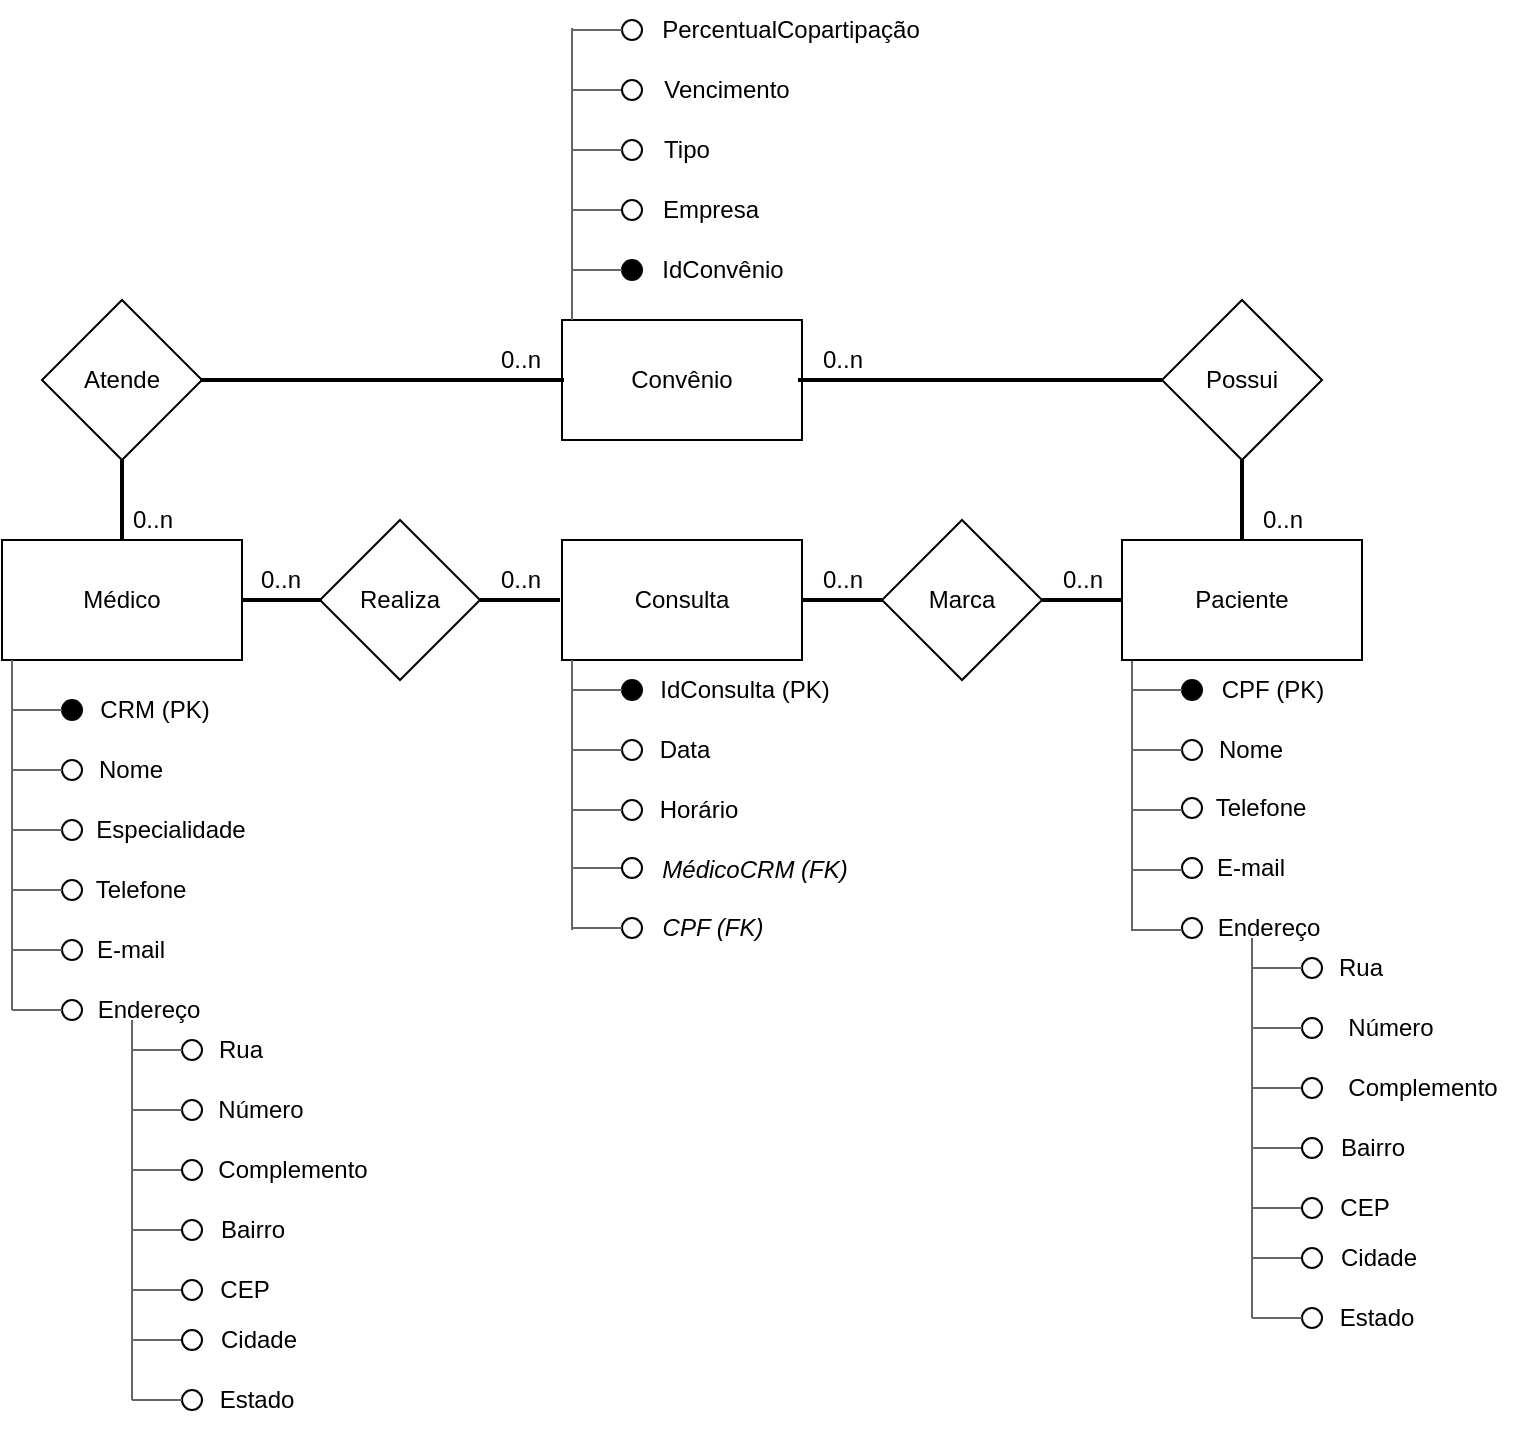<mxfile version="24.0.8" type="github">
  <diagram id="C5RBs43oDa-KdzZeNtuy" name="Page-1">
    <mxGraphModel dx="1062" dy="572" grid="1" gridSize="10" guides="1" tooltips="1" connect="1" arrows="1" fold="1" page="1" pageScale="1" pageWidth="827" pageHeight="1169" math="0" shadow="0">
      <root>
        <mxCell id="WIyWlLk6GJQsqaUBKTNV-0" />
        <mxCell id="WIyWlLk6GJQsqaUBKTNV-1" parent="WIyWlLk6GJQsqaUBKTNV-0" />
        <mxCell id="0MhqvEAekK9UAT_BCDDx-0" value="Médico" style="rounded=0;whiteSpace=wrap;html=1;" vertex="1" parent="WIyWlLk6GJQsqaUBKTNV-1">
          <mxGeometry x="34" y="710" width="120" height="60" as="geometry" />
        </mxCell>
        <mxCell id="0MhqvEAekK9UAT_BCDDx-2" value="Consulta" style="rounded=0;whiteSpace=wrap;html=1;" vertex="1" parent="WIyWlLk6GJQsqaUBKTNV-1">
          <mxGeometry x="314" y="710" width="120" height="60" as="geometry" />
        </mxCell>
        <mxCell id="0MhqvEAekK9UAT_BCDDx-4" value="" style="ellipse;whiteSpace=wrap;html=1;fillStyle=solid;fillColor=#000000;" vertex="1" parent="WIyWlLk6GJQsqaUBKTNV-1">
          <mxGeometry x="64" y="790" width="10" height="10" as="geometry" />
        </mxCell>
        <mxCell id="0MhqvEAekK9UAT_BCDDx-5" value="CRM (PK)" style="text;html=1;align=center;verticalAlign=middle;resizable=0;points=[];autosize=1;strokeColor=none;fillColor=none;" vertex="1" parent="WIyWlLk6GJQsqaUBKTNV-1">
          <mxGeometry x="69.5" y="780" width="80" height="30" as="geometry" />
        </mxCell>
        <mxCell id="0MhqvEAekK9UAT_BCDDx-6" value="Especialidade" style="text;html=1;align=center;verticalAlign=middle;resizable=0;points=[];autosize=1;strokeColor=none;fillColor=none;" vertex="1" parent="WIyWlLk6GJQsqaUBKTNV-1">
          <mxGeometry x="68" y="840" width="100" height="30" as="geometry" />
        </mxCell>
        <mxCell id="0MhqvEAekK9UAT_BCDDx-7" value="" style="ellipse;whiteSpace=wrap;html=1;fillStyle=solid;fillColor=#FFFFFF;gradientColor=none;" vertex="1" parent="WIyWlLk6GJQsqaUBKTNV-1">
          <mxGeometry x="64" y="820" width="10" height="10" as="geometry" />
        </mxCell>
        <mxCell id="0MhqvEAekK9UAT_BCDDx-8" value="Nome" style="text;html=1;align=center;verticalAlign=middle;resizable=0;points=[];autosize=1;strokeColor=none;fillColor=none;" vertex="1" parent="WIyWlLk6GJQsqaUBKTNV-1">
          <mxGeometry x="68" y="810" width="60" height="30" as="geometry" />
        </mxCell>
        <mxCell id="0MhqvEAekK9UAT_BCDDx-9" value="" style="ellipse;whiteSpace=wrap;html=1;fillStyle=solid;" vertex="1" parent="WIyWlLk6GJQsqaUBKTNV-1">
          <mxGeometry x="64" y="850" width="10" height="10" as="geometry" />
        </mxCell>
        <mxCell id="0MhqvEAekK9UAT_BCDDx-10" value="Telefone" style="text;html=1;align=center;verticalAlign=middle;resizable=0;points=[];autosize=1;strokeColor=none;fillColor=none;" vertex="1" parent="WIyWlLk6GJQsqaUBKTNV-1">
          <mxGeometry x="68" y="870" width="70" height="30" as="geometry" />
        </mxCell>
        <mxCell id="0MhqvEAekK9UAT_BCDDx-11" value="" style="ellipse;whiteSpace=wrap;html=1;fillStyle=solid;" vertex="1" parent="WIyWlLk6GJQsqaUBKTNV-1">
          <mxGeometry x="64" y="880" width="10" height="10" as="geometry" />
        </mxCell>
        <mxCell id="0MhqvEAekK9UAT_BCDDx-12" value="E-mail" style="text;html=1;align=center;verticalAlign=middle;resizable=0;points=[];autosize=1;strokeColor=none;fillColor=none;" vertex="1" parent="WIyWlLk6GJQsqaUBKTNV-1">
          <mxGeometry x="68" y="900" width="60" height="30" as="geometry" />
        </mxCell>
        <mxCell id="0MhqvEAekK9UAT_BCDDx-13" value="" style="ellipse;whiteSpace=wrap;html=1;fillStyle=solid;" vertex="1" parent="WIyWlLk6GJQsqaUBKTNV-1">
          <mxGeometry x="64" y="910" width="10" height="10" as="geometry" />
        </mxCell>
        <mxCell id="0MhqvEAekK9UAT_BCDDx-14" value="Endereço" style="text;html=1;align=center;verticalAlign=middle;resizable=0;points=[];autosize=1;strokeColor=none;fillColor=none;fontStyle=0" vertex="1" parent="WIyWlLk6GJQsqaUBKTNV-1">
          <mxGeometry x="72" y="930" width="70" height="30" as="geometry" />
        </mxCell>
        <mxCell id="0MhqvEAekK9UAT_BCDDx-15" value="" style="ellipse;whiteSpace=wrap;html=1;fillStyle=solid;fillColor=#FFFFFF;" vertex="1" parent="WIyWlLk6GJQsqaUBKTNV-1">
          <mxGeometry x="64" y="940" width="10" height="10" as="geometry" />
        </mxCell>
        <mxCell id="0MhqvEAekK9UAT_BCDDx-19" value="" style="line;strokeWidth=1;direction=south;html=1;fillColor=#f5f5f5;fontColor=#333333;strokeColor=#666666;" vertex="1" parent="WIyWlLk6GJQsqaUBKTNV-1">
          <mxGeometry x="594" y="770" width="10" height="135.5" as="geometry" />
        </mxCell>
        <mxCell id="0MhqvEAekK9UAT_BCDDx-20" value="" style="line;strokeWidth=1;html=1;fillColor=#f5f5f5;fontColor=#333333;strokeColor=#666666;" vertex="1" parent="WIyWlLk6GJQsqaUBKTNV-1">
          <mxGeometry x="39" y="790" width="25" height="10" as="geometry" />
        </mxCell>
        <mxCell id="0MhqvEAekK9UAT_BCDDx-21" value="" style="line;strokeWidth=1;html=1;fillColor=#f5f5f5;fontColor=#333333;strokeColor=#666666;" vertex="1" parent="WIyWlLk6GJQsqaUBKTNV-1">
          <mxGeometry x="39" y="820" width="25" height="10" as="geometry" />
        </mxCell>
        <mxCell id="0MhqvEAekK9UAT_BCDDx-22" value="" style="line;strokeWidth=1;html=1;fillColor=#f5f5f5;fontColor=#333333;strokeColor=#666666;" vertex="1" parent="WIyWlLk6GJQsqaUBKTNV-1">
          <mxGeometry x="39" y="850" width="25" height="10" as="geometry" />
        </mxCell>
        <mxCell id="0MhqvEAekK9UAT_BCDDx-23" value="" style="line;strokeWidth=1;html=1;fillColor=#f5f5f5;fontColor=#333333;strokeColor=#666666;" vertex="1" parent="WIyWlLk6GJQsqaUBKTNV-1">
          <mxGeometry x="39" y="880" width="25" height="10" as="geometry" />
        </mxCell>
        <mxCell id="0MhqvEAekK9UAT_BCDDx-24" value="" style="line;strokeWidth=1;html=1;fillColor=#f5f5f5;fontColor=#333333;strokeColor=#666666;" vertex="1" parent="WIyWlLk6GJQsqaUBKTNV-1">
          <mxGeometry x="39" y="910" width="25" height="10" as="geometry" />
        </mxCell>
        <mxCell id="0MhqvEAekK9UAT_BCDDx-25" value="" style="line;strokeWidth=1;html=1;fillColor=#f5f5f5;fontColor=#333333;strokeColor=#666666;" vertex="1" parent="WIyWlLk6GJQsqaUBKTNV-1">
          <mxGeometry x="39" y="940" width="25" height="10" as="geometry" />
        </mxCell>
        <mxCell id="0MhqvEAekK9UAT_BCDDx-26" value="" style="line;strokeWidth=1;direction=south;html=1;fillColor=#f5f5f5;fontColor=#333333;strokeColor=#666666;" vertex="1" parent="WIyWlLk6GJQsqaUBKTNV-1">
          <mxGeometry x="94" y="950" width="10" height="190" as="geometry" />
        </mxCell>
        <mxCell id="0MhqvEAekK9UAT_BCDDx-30" value="Rua" style="text;html=1;align=center;verticalAlign=middle;resizable=0;points=[];autosize=1;strokeColor=none;fillColor=none;" vertex="1" parent="WIyWlLk6GJQsqaUBKTNV-1">
          <mxGeometry x="128" y="950" width="50" height="30" as="geometry" />
        </mxCell>
        <mxCell id="0MhqvEAekK9UAT_BCDDx-31" value="" style="ellipse;whiteSpace=wrap;html=1;fillStyle=solid;fillColor=#FFFFFF;gradientColor=none;" vertex="1" parent="WIyWlLk6GJQsqaUBKTNV-1">
          <mxGeometry x="124" y="960" width="10" height="10" as="geometry" />
        </mxCell>
        <mxCell id="0MhqvEAekK9UAT_BCDDx-32" value="" style="line;strokeWidth=1;html=1;fillColor=#f5f5f5;fontColor=#333333;strokeColor=#666666;" vertex="1" parent="WIyWlLk6GJQsqaUBKTNV-1">
          <mxGeometry x="99" y="960" width="25" height="10" as="geometry" />
        </mxCell>
        <mxCell id="0MhqvEAekK9UAT_BCDDx-33" value="Número" style="text;html=1;align=center;verticalAlign=middle;resizable=0;points=[];autosize=1;strokeColor=none;fillColor=none;" vertex="1" parent="WIyWlLk6GJQsqaUBKTNV-1">
          <mxGeometry x="128" y="980" width="70" height="30" as="geometry" />
        </mxCell>
        <mxCell id="0MhqvEAekK9UAT_BCDDx-34" value="" style="ellipse;whiteSpace=wrap;html=1;fillStyle=solid;fillColor=#FFFFFF;gradientColor=none;" vertex="1" parent="WIyWlLk6GJQsqaUBKTNV-1">
          <mxGeometry x="124" y="990" width="10" height="10" as="geometry" />
        </mxCell>
        <mxCell id="0MhqvEAekK9UAT_BCDDx-35" value="" style="line;strokeWidth=1;html=1;fillColor=#f5f5f5;fontColor=#333333;strokeColor=#666666;" vertex="1" parent="WIyWlLk6GJQsqaUBKTNV-1">
          <mxGeometry x="99" y="990" width="25" height="10" as="geometry" />
        </mxCell>
        <mxCell id="0MhqvEAekK9UAT_BCDDx-36" value="" style="line;strokeWidth=1;html=1;fillColor=#f5f5f5;fontColor=#333333;strokeColor=#666666;" vertex="1" parent="WIyWlLk6GJQsqaUBKTNV-1">
          <mxGeometry x="99" y="1020" width="25" height="10" as="geometry" />
        </mxCell>
        <mxCell id="0MhqvEAekK9UAT_BCDDx-37" value="" style="ellipse;whiteSpace=wrap;html=1;fillStyle=solid;fillColor=#FFFFFF;gradientColor=none;" vertex="1" parent="WIyWlLk6GJQsqaUBKTNV-1">
          <mxGeometry x="124" y="1020" width="10" height="10" as="geometry" />
        </mxCell>
        <mxCell id="0MhqvEAekK9UAT_BCDDx-38" value="Complemento" style="text;html=1;align=center;verticalAlign=middle;resizable=0;points=[];autosize=1;strokeColor=none;fillColor=none;" vertex="1" parent="WIyWlLk6GJQsqaUBKTNV-1">
          <mxGeometry x="129" y="1010" width="100" height="30" as="geometry" />
        </mxCell>
        <mxCell id="0MhqvEAekK9UAT_BCDDx-39" value="" style="line;strokeWidth=1;html=1;fillColor=#f5f5f5;fontColor=#333333;strokeColor=#666666;" vertex="1" parent="WIyWlLk6GJQsqaUBKTNV-1">
          <mxGeometry x="99" y="1050" width="25" height="10" as="geometry" />
        </mxCell>
        <mxCell id="0MhqvEAekK9UAT_BCDDx-40" value="Bairro" style="text;html=1;align=center;verticalAlign=middle;resizable=0;points=[];autosize=1;strokeColor=none;fillColor=none;" vertex="1" parent="WIyWlLk6GJQsqaUBKTNV-1">
          <mxGeometry x="129" y="1040" width="60" height="30" as="geometry" />
        </mxCell>
        <mxCell id="0MhqvEAekK9UAT_BCDDx-41" value="" style="ellipse;whiteSpace=wrap;html=1;fillStyle=solid;fillColor=#FFFFFF;gradientColor=none;" vertex="1" parent="WIyWlLk6GJQsqaUBKTNV-1">
          <mxGeometry x="124" y="1050" width="10" height="10" as="geometry" />
        </mxCell>
        <mxCell id="0MhqvEAekK9UAT_BCDDx-42" value="" style="line;strokeWidth=1;html=1;fillColor=#f5f5f5;fontColor=#333333;strokeColor=#666666;" vertex="1" parent="WIyWlLk6GJQsqaUBKTNV-1">
          <mxGeometry x="99" y="1080" width="25" height="10" as="geometry" />
        </mxCell>
        <mxCell id="0MhqvEAekK9UAT_BCDDx-43" value="" style="ellipse;whiteSpace=wrap;html=1;fillStyle=solid;fillColor=#FFFFFF;gradientColor=none;" vertex="1" parent="WIyWlLk6GJQsqaUBKTNV-1">
          <mxGeometry x="124" y="1080" width="10" height="10" as="geometry" />
        </mxCell>
        <mxCell id="0MhqvEAekK9UAT_BCDDx-44" value="CEP" style="text;html=1;align=center;verticalAlign=middle;resizable=0;points=[];autosize=1;strokeColor=none;fillColor=none;" vertex="1" parent="WIyWlLk6GJQsqaUBKTNV-1">
          <mxGeometry x="130" y="1070" width="50" height="30" as="geometry" />
        </mxCell>
        <mxCell id="0MhqvEAekK9UAT_BCDDx-45" value="Cidade" style="text;html=1;align=center;verticalAlign=middle;resizable=0;points=[];autosize=1;strokeColor=none;fillColor=none;" vertex="1" parent="WIyWlLk6GJQsqaUBKTNV-1">
          <mxGeometry x="132" y="1095" width="60" height="30" as="geometry" />
        </mxCell>
        <mxCell id="0MhqvEAekK9UAT_BCDDx-46" value="" style="line;strokeWidth=1;html=1;fillColor=#f5f5f5;fontColor=#333333;strokeColor=#666666;" vertex="1" parent="WIyWlLk6GJQsqaUBKTNV-1">
          <mxGeometry x="99" y="1105" width="25" height="10" as="geometry" />
        </mxCell>
        <mxCell id="0MhqvEAekK9UAT_BCDDx-47" value="" style="ellipse;whiteSpace=wrap;html=1;fillStyle=solid;fillColor=#FFFFFF;gradientColor=none;" vertex="1" parent="WIyWlLk6GJQsqaUBKTNV-1">
          <mxGeometry x="124" y="1105" width="10" height="10" as="geometry" />
        </mxCell>
        <mxCell id="0MhqvEAekK9UAT_BCDDx-48" value="Estado" style="text;html=1;align=center;verticalAlign=middle;resizable=0;points=[];autosize=1;strokeColor=none;fillColor=none;" vertex="1" parent="WIyWlLk6GJQsqaUBKTNV-1">
          <mxGeometry x="131" y="1125" width="60" height="30" as="geometry" />
        </mxCell>
        <mxCell id="0MhqvEAekK9UAT_BCDDx-49" value="" style="ellipse;whiteSpace=wrap;html=1;fillStyle=solid;fillColor=#FFFFFF;gradientColor=none;" vertex="1" parent="WIyWlLk6GJQsqaUBKTNV-1">
          <mxGeometry x="124" y="1135" width="10" height="10" as="geometry" />
        </mxCell>
        <mxCell id="0MhqvEAekK9UAT_BCDDx-50" value="" style="line;strokeWidth=1;html=1;fillColor=#f5f5f5;fontColor=#333333;strokeColor=#666666;" vertex="1" parent="WIyWlLk6GJQsqaUBKTNV-1">
          <mxGeometry x="99" y="1135" width="25" height="10" as="geometry" />
        </mxCell>
        <mxCell id="0MhqvEAekK9UAT_BCDDx-51" value="Realiza" style="rhombus;whiteSpace=wrap;html=1;" vertex="1" parent="WIyWlLk6GJQsqaUBKTNV-1">
          <mxGeometry x="193" y="700" width="80" height="80" as="geometry" />
        </mxCell>
        <mxCell id="0MhqvEAekK9UAT_BCDDx-54" value="" style="line;strokeWidth=2;html=1;" vertex="1" parent="WIyWlLk6GJQsqaUBKTNV-1">
          <mxGeometry x="154" y="735" width="40" height="10" as="geometry" />
        </mxCell>
        <mxCell id="0MhqvEAekK9UAT_BCDDx-55" value="" style="line;strokeWidth=2;html=1;" vertex="1" parent="WIyWlLk6GJQsqaUBKTNV-1">
          <mxGeometry x="273" y="735" width="40" height="10" as="geometry" />
        </mxCell>
        <mxCell id="0MhqvEAekK9UAT_BCDDx-56" value="" style="ellipse;whiteSpace=wrap;html=1;fillStyle=solid;fillColor=#000000;" vertex="1" parent="WIyWlLk6GJQsqaUBKTNV-1">
          <mxGeometry x="344" y="780" width="10" height="10" as="geometry" />
        </mxCell>
        <mxCell id="0MhqvEAekK9UAT_BCDDx-57" value="IdConsulta (PK)" style="text;html=1;align=center;verticalAlign=middle;resizable=0;points=[];autosize=1;strokeColor=none;fillColor=none;" vertex="1" parent="WIyWlLk6GJQsqaUBKTNV-1">
          <mxGeometry x="350" y="770" width="110" height="30" as="geometry" />
        </mxCell>
        <mxCell id="0MhqvEAekK9UAT_BCDDx-58" value="Horário" style="text;html=1;align=center;verticalAlign=middle;resizable=0;points=[];autosize=1;strokeColor=none;fillColor=none;" vertex="1" parent="WIyWlLk6GJQsqaUBKTNV-1">
          <mxGeometry x="352" y="830" width="60" height="30" as="geometry" />
        </mxCell>
        <mxCell id="0MhqvEAekK9UAT_BCDDx-59" value="" style="ellipse;whiteSpace=wrap;html=1;fillStyle=solid;fillColor=#FFFFFF;gradientColor=none;" vertex="1" parent="WIyWlLk6GJQsqaUBKTNV-1">
          <mxGeometry x="344" y="810" width="10" height="10" as="geometry" />
        </mxCell>
        <mxCell id="0MhqvEAekK9UAT_BCDDx-60" value="Data" style="text;html=1;align=center;verticalAlign=middle;resizable=0;points=[];autosize=1;strokeColor=none;fillColor=none;" vertex="1" parent="WIyWlLk6GJQsqaUBKTNV-1">
          <mxGeometry x="350" y="800" width="50" height="30" as="geometry" />
        </mxCell>
        <mxCell id="0MhqvEAekK9UAT_BCDDx-61" value="" style="ellipse;whiteSpace=wrap;html=1;fillStyle=solid;" vertex="1" parent="WIyWlLk6GJQsqaUBKTNV-1">
          <mxGeometry x="344" y="840" width="10" height="10" as="geometry" />
        </mxCell>
        <mxCell id="0MhqvEAekK9UAT_BCDDx-62" value="" style="line;strokeWidth=1;html=1;fillColor=#f5f5f5;fontColor=#333333;strokeColor=#666666;" vertex="1" parent="WIyWlLk6GJQsqaUBKTNV-1">
          <mxGeometry x="319" y="780" width="25" height="10" as="geometry" />
        </mxCell>
        <mxCell id="0MhqvEAekK9UAT_BCDDx-63" value="" style="line;strokeWidth=1;html=1;fillColor=#f5f5f5;fontColor=#333333;strokeColor=#666666;" vertex="1" parent="WIyWlLk6GJQsqaUBKTNV-1">
          <mxGeometry x="319" y="810" width="25" height="10" as="geometry" />
        </mxCell>
        <mxCell id="0MhqvEAekK9UAT_BCDDx-64" value="" style="line;strokeWidth=1;html=1;fillColor=#f5f5f5;fontColor=#333333;strokeColor=#666666;" vertex="1" parent="WIyWlLk6GJQsqaUBKTNV-1">
          <mxGeometry x="319" y="840" width="25" height="10" as="geometry" />
        </mxCell>
        <mxCell id="0MhqvEAekK9UAT_BCDDx-65" value="" style="line;strokeWidth=1;direction=south;html=1;fillColor=#f5f5f5;fontColor=#333333;strokeColor=#666666;" vertex="1" parent="WIyWlLk6GJQsqaUBKTNV-1">
          <mxGeometry x="314" y="770" width="10" height="135" as="geometry" />
        </mxCell>
        <mxCell id="0MhqvEAekK9UAT_BCDDx-66" value="" style="line;strokeWidth=2;html=1;" vertex="1" parent="WIyWlLk6GJQsqaUBKTNV-1">
          <mxGeometry x="434" y="735" width="40" height="10" as="geometry" />
        </mxCell>
        <mxCell id="0MhqvEAekK9UAT_BCDDx-67" value="Paciente" style="rounded=0;whiteSpace=wrap;html=1;" vertex="1" parent="WIyWlLk6GJQsqaUBKTNV-1">
          <mxGeometry x="594" y="710" width="120" height="60" as="geometry" />
        </mxCell>
        <mxCell id="0MhqvEAekK9UAT_BCDDx-108" value="" style="ellipse;whiteSpace=wrap;html=1;fillStyle=solid;fillColor=#000000;" vertex="1" parent="WIyWlLk6GJQsqaUBKTNV-1">
          <mxGeometry x="624" y="780" width="10" height="10" as="geometry" />
        </mxCell>
        <mxCell id="0MhqvEAekK9UAT_BCDDx-109" value="CPF (PK)" style="text;html=1;align=center;verticalAlign=middle;resizable=0;points=[];autosize=1;strokeColor=none;fillColor=none;" vertex="1" parent="WIyWlLk6GJQsqaUBKTNV-1">
          <mxGeometry x="634" y="770" width="70" height="30" as="geometry" />
        </mxCell>
        <mxCell id="0MhqvEAekK9UAT_BCDDx-111" value="" style="ellipse;whiteSpace=wrap;html=1;fillStyle=solid;fillColor=#FFFFFF;gradientColor=none;" vertex="1" parent="WIyWlLk6GJQsqaUBKTNV-1">
          <mxGeometry x="624" y="810" width="10" height="10" as="geometry" />
        </mxCell>
        <mxCell id="0MhqvEAekK9UAT_BCDDx-112" value="Nome" style="text;html=1;align=center;verticalAlign=middle;resizable=0;points=[];autosize=1;strokeColor=none;fillColor=none;" vertex="1" parent="WIyWlLk6GJQsqaUBKTNV-1">
          <mxGeometry x="628" y="800" width="60" height="30" as="geometry" />
        </mxCell>
        <mxCell id="0MhqvEAekK9UAT_BCDDx-114" value="Telefone" style="text;html=1;align=center;verticalAlign=middle;resizable=0;points=[];autosize=1;strokeColor=none;fillColor=none;" vertex="1" parent="WIyWlLk6GJQsqaUBKTNV-1">
          <mxGeometry x="628" y="829" width="70" height="30" as="geometry" />
        </mxCell>
        <mxCell id="0MhqvEAekK9UAT_BCDDx-115" value="" style="ellipse;whiteSpace=wrap;html=1;fillStyle=solid;" vertex="1" parent="WIyWlLk6GJQsqaUBKTNV-1">
          <mxGeometry x="624" y="839" width="10" height="10" as="geometry" />
        </mxCell>
        <mxCell id="0MhqvEAekK9UAT_BCDDx-116" value="E-mail" style="text;html=1;align=center;verticalAlign=middle;resizable=0;points=[];autosize=1;strokeColor=none;fillColor=none;" vertex="1" parent="WIyWlLk6GJQsqaUBKTNV-1">
          <mxGeometry x="628" y="859" width="60" height="30" as="geometry" />
        </mxCell>
        <mxCell id="0MhqvEAekK9UAT_BCDDx-117" value="" style="ellipse;whiteSpace=wrap;html=1;fillStyle=solid;" vertex="1" parent="WIyWlLk6GJQsqaUBKTNV-1">
          <mxGeometry x="624" y="869" width="10" height="10" as="geometry" />
        </mxCell>
        <mxCell id="0MhqvEAekK9UAT_BCDDx-118" value="Endereço" style="text;html=1;align=center;verticalAlign=middle;resizable=0;points=[];autosize=1;strokeColor=none;fillColor=none;fontStyle=0" vertex="1" parent="WIyWlLk6GJQsqaUBKTNV-1">
          <mxGeometry x="632" y="889" width="70" height="30" as="geometry" />
        </mxCell>
        <mxCell id="0MhqvEAekK9UAT_BCDDx-119" value="" style="ellipse;whiteSpace=wrap;html=1;fillStyle=solid;fillColor=#FFFFFF;" vertex="1" parent="WIyWlLk6GJQsqaUBKTNV-1">
          <mxGeometry x="624" y="899" width="10" height="10" as="geometry" />
        </mxCell>
        <mxCell id="0MhqvEAekK9UAT_BCDDx-120" value="" style="line;strokeWidth=1;html=1;fillColor=#f5f5f5;fontColor=#333333;strokeColor=#666666;" vertex="1" parent="WIyWlLk6GJQsqaUBKTNV-1">
          <mxGeometry x="599" y="780" width="25" height="10" as="geometry" />
        </mxCell>
        <mxCell id="0MhqvEAekK9UAT_BCDDx-121" value="" style="line;strokeWidth=1;html=1;fillColor=#f5f5f5;fontColor=#333333;strokeColor=#666666;" vertex="1" parent="WIyWlLk6GJQsqaUBKTNV-1">
          <mxGeometry x="599" y="810" width="25" height="10" as="geometry" />
        </mxCell>
        <mxCell id="0MhqvEAekK9UAT_BCDDx-123" value="" style="line;strokeWidth=1;html=1;fillColor=#f5f5f5;fontColor=#333333;strokeColor=#666666;" vertex="1" parent="WIyWlLk6GJQsqaUBKTNV-1">
          <mxGeometry x="599" y="840" width="25" height="10" as="geometry" />
        </mxCell>
        <mxCell id="0MhqvEAekK9UAT_BCDDx-124" value="" style="line;strokeWidth=1;html=1;fillColor=#f5f5f5;fontColor=#333333;strokeColor=#666666;" vertex="1" parent="WIyWlLk6GJQsqaUBKTNV-1">
          <mxGeometry x="599" y="870" width="25" height="10" as="geometry" />
        </mxCell>
        <mxCell id="0MhqvEAekK9UAT_BCDDx-125" value="" style="line;strokeWidth=1;html=1;fillColor=#f5f5f5;fontColor=#333333;strokeColor=#666666;" vertex="1" parent="WIyWlLk6GJQsqaUBKTNV-1">
          <mxGeometry x="599" y="900" width="25" height="10" as="geometry" />
        </mxCell>
        <mxCell id="0MhqvEAekK9UAT_BCDDx-126" value="" style="line;strokeWidth=1;direction=south;html=1;fillColor=#f5f5f5;fontColor=#333333;strokeColor=#666666;" vertex="1" parent="WIyWlLk6GJQsqaUBKTNV-1">
          <mxGeometry x="654" y="909" width="10" height="190" as="geometry" />
        </mxCell>
        <mxCell id="0MhqvEAekK9UAT_BCDDx-127" value="Rua" style="text;html=1;align=center;verticalAlign=middle;resizable=0;points=[];autosize=1;strokeColor=none;fillColor=none;" vertex="1" parent="WIyWlLk6GJQsqaUBKTNV-1">
          <mxGeometry x="688" y="909" width="50" height="30" as="geometry" />
        </mxCell>
        <mxCell id="0MhqvEAekK9UAT_BCDDx-128" value="" style="ellipse;whiteSpace=wrap;html=1;fillStyle=solid;fillColor=#FFFFFF;gradientColor=none;" vertex="1" parent="WIyWlLk6GJQsqaUBKTNV-1">
          <mxGeometry x="684" y="919" width="10" height="10" as="geometry" />
        </mxCell>
        <mxCell id="0MhqvEAekK9UAT_BCDDx-129" value="" style="line;strokeWidth=1;html=1;fillColor=#f5f5f5;fontColor=#333333;strokeColor=#666666;" vertex="1" parent="WIyWlLk6GJQsqaUBKTNV-1">
          <mxGeometry x="659" y="919" width="25" height="10" as="geometry" />
        </mxCell>
        <mxCell id="0MhqvEAekK9UAT_BCDDx-130" value="Número" style="text;html=1;align=center;verticalAlign=middle;resizable=0;points=[];autosize=1;strokeColor=none;fillColor=none;" vertex="1" parent="WIyWlLk6GJQsqaUBKTNV-1">
          <mxGeometry x="693" y="939" width="70" height="30" as="geometry" />
        </mxCell>
        <mxCell id="0MhqvEAekK9UAT_BCDDx-131" value="" style="ellipse;whiteSpace=wrap;html=1;fillStyle=solid;fillColor=#FFFFFF;gradientColor=none;" vertex="1" parent="WIyWlLk6GJQsqaUBKTNV-1">
          <mxGeometry x="684" y="949" width="10" height="10" as="geometry" />
        </mxCell>
        <mxCell id="0MhqvEAekK9UAT_BCDDx-132" value="" style="line;strokeWidth=1;html=1;fillColor=#f5f5f5;fontColor=#333333;strokeColor=#666666;" vertex="1" parent="WIyWlLk6GJQsqaUBKTNV-1">
          <mxGeometry x="659" y="949" width="25" height="10" as="geometry" />
        </mxCell>
        <mxCell id="0MhqvEAekK9UAT_BCDDx-133" value="" style="line;strokeWidth=1;html=1;fillColor=#f5f5f5;fontColor=#333333;strokeColor=#666666;" vertex="1" parent="WIyWlLk6GJQsqaUBKTNV-1">
          <mxGeometry x="659" y="979" width="25" height="10" as="geometry" />
        </mxCell>
        <mxCell id="0MhqvEAekK9UAT_BCDDx-134" value="" style="ellipse;whiteSpace=wrap;html=1;fillStyle=solid;fillColor=#FFFFFF;gradientColor=none;" vertex="1" parent="WIyWlLk6GJQsqaUBKTNV-1">
          <mxGeometry x="684" y="979" width="10" height="10" as="geometry" />
        </mxCell>
        <mxCell id="0MhqvEAekK9UAT_BCDDx-135" value="Complemento" style="text;html=1;align=center;verticalAlign=middle;resizable=0;points=[];autosize=1;strokeColor=none;fillColor=none;" vertex="1" parent="WIyWlLk6GJQsqaUBKTNV-1">
          <mxGeometry x="694" y="969" width="100" height="30" as="geometry" />
        </mxCell>
        <mxCell id="0MhqvEAekK9UAT_BCDDx-136" value="" style="line;strokeWidth=1;html=1;fillColor=#f5f5f5;fontColor=#333333;strokeColor=#666666;" vertex="1" parent="WIyWlLk6GJQsqaUBKTNV-1">
          <mxGeometry x="659" y="1009" width="25" height="10" as="geometry" />
        </mxCell>
        <mxCell id="0MhqvEAekK9UAT_BCDDx-137" value="Bairro" style="text;html=1;align=center;verticalAlign=middle;resizable=0;points=[];autosize=1;strokeColor=none;fillColor=none;" vertex="1" parent="WIyWlLk6GJQsqaUBKTNV-1">
          <mxGeometry x="689" y="999" width="60" height="30" as="geometry" />
        </mxCell>
        <mxCell id="0MhqvEAekK9UAT_BCDDx-138" value="" style="ellipse;whiteSpace=wrap;html=1;fillStyle=solid;fillColor=#FFFFFF;gradientColor=none;" vertex="1" parent="WIyWlLk6GJQsqaUBKTNV-1">
          <mxGeometry x="684" y="1009" width="10" height="10" as="geometry" />
        </mxCell>
        <mxCell id="0MhqvEAekK9UAT_BCDDx-139" value="" style="line;strokeWidth=1;html=1;fillColor=#f5f5f5;fontColor=#333333;strokeColor=#666666;" vertex="1" parent="WIyWlLk6GJQsqaUBKTNV-1">
          <mxGeometry x="659" y="1039" width="25" height="10" as="geometry" />
        </mxCell>
        <mxCell id="0MhqvEAekK9UAT_BCDDx-140" value="" style="ellipse;whiteSpace=wrap;html=1;fillStyle=solid;fillColor=#FFFFFF;gradientColor=none;" vertex="1" parent="WIyWlLk6GJQsqaUBKTNV-1">
          <mxGeometry x="684" y="1039" width="10" height="10" as="geometry" />
        </mxCell>
        <mxCell id="0MhqvEAekK9UAT_BCDDx-141" value="CEP" style="text;html=1;align=center;verticalAlign=middle;resizable=0;points=[];autosize=1;strokeColor=none;fillColor=none;" vertex="1" parent="WIyWlLk6GJQsqaUBKTNV-1">
          <mxGeometry x="690" y="1029" width="50" height="30" as="geometry" />
        </mxCell>
        <mxCell id="0MhqvEAekK9UAT_BCDDx-142" value="Cidade" style="text;html=1;align=center;verticalAlign=middle;resizable=0;points=[];autosize=1;strokeColor=none;fillColor=none;" vertex="1" parent="WIyWlLk6GJQsqaUBKTNV-1">
          <mxGeometry x="692" y="1054" width="60" height="30" as="geometry" />
        </mxCell>
        <mxCell id="0MhqvEAekK9UAT_BCDDx-143" value="" style="line;strokeWidth=1;html=1;fillColor=#f5f5f5;fontColor=#333333;strokeColor=#666666;" vertex="1" parent="WIyWlLk6GJQsqaUBKTNV-1">
          <mxGeometry x="659" y="1064" width="25" height="10" as="geometry" />
        </mxCell>
        <mxCell id="0MhqvEAekK9UAT_BCDDx-144" value="" style="ellipse;whiteSpace=wrap;html=1;fillStyle=solid;fillColor=#FFFFFF;gradientColor=none;" vertex="1" parent="WIyWlLk6GJQsqaUBKTNV-1">
          <mxGeometry x="684" y="1064" width="10" height="10" as="geometry" />
        </mxCell>
        <mxCell id="0MhqvEAekK9UAT_BCDDx-145" value="Estado" style="text;html=1;align=center;verticalAlign=middle;resizable=0;points=[];autosize=1;strokeColor=none;fillColor=none;" vertex="1" parent="WIyWlLk6GJQsqaUBKTNV-1">
          <mxGeometry x="691" y="1084" width="60" height="30" as="geometry" />
        </mxCell>
        <mxCell id="0MhqvEAekK9UAT_BCDDx-146" value="" style="ellipse;whiteSpace=wrap;html=1;fillStyle=solid;fillColor=#FFFFFF;gradientColor=none;" vertex="1" parent="WIyWlLk6GJQsqaUBKTNV-1">
          <mxGeometry x="684" y="1094" width="10" height="10" as="geometry" />
        </mxCell>
        <mxCell id="0MhqvEAekK9UAT_BCDDx-147" value="" style="line;strokeWidth=1;html=1;fillColor=#f5f5f5;fontColor=#333333;strokeColor=#666666;" vertex="1" parent="WIyWlLk6GJQsqaUBKTNV-1">
          <mxGeometry x="659" y="1094" width="25" height="10" as="geometry" />
        </mxCell>
        <mxCell id="0MhqvEAekK9UAT_BCDDx-148" value="" style="line;strokeWidth=1;direction=south;html=1;fillColor=#f5f5f5;fontColor=#333333;strokeColor=#666666;" vertex="1" parent="WIyWlLk6GJQsqaUBKTNV-1">
          <mxGeometry x="34" y="770" width="10" height="175" as="geometry" />
        </mxCell>
        <mxCell id="0MhqvEAekK9UAT_BCDDx-150" value="" style="line;strokeWidth=1;html=1;fillColor=#f5f5f5;fontColor=#333333;strokeColor=#666666;" vertex="1" parent="WIyWlLk6GJQsqaUBKTNV-1">
          <mxGeometry x="319" y="869" width="25" height="10" as="geometry" />
        </mxCell>
        <mxCell id="0MhqvEAekK9UAT_BCDDx-151" value="" style="ellipse;whiteSpace=wrap;html=1;fillStyle=solid;" vertex="1" parent="WIyWlLk6GJQsqaUBKTNV-1">
          <mxGeometry x="344" y="869" width="10" height="10" as="geometry" />
        </mxCell>
        <mxCell id="0MhqvEAekK9UAT_BCDDx-152" value="MédicoCRM (FK)" style="text;html=1;align=center;verticalAlign=middle;resizable=0;points=[];autosize=1;strokeColor=none;fillColor=none;fontStyle=2" vertex="1" parent="WIyWlLk6GJQsqaUBKTNV-1">
          <mxGeometry x="350" y="860" width="120" height="30" as="geometry" />
        </mxCell>
        <mxCell id="0MhqvEAekK9UAT_BCDDx-153" value="CPF (FK)" style="text;html=1;align=center;verticalAlign=middle;resizable=0;points=[];autosize=1;strokeColor=none;fillColor=none;fontStyle=2" vertex="1" parent="WIyWlLk6GJQsqaUBKTNV-1">
          <mxGeometry x="354" y="889" width="70" height="30" as="geometry" />
        </mxCell>
        <mxCell id="0MhqvEAekK9UAT_BCDDx-154" value="" style="ellipse;whiteSpace=wrap;html=1;fillStyle=solid;" vertex="1" parent="WIyWlLk6GJQsqaUBKTNV-1">
          <mxGeometry x="344" y="899" width="10" height="10" as="geometry" />
        </mxCell>
        <mxCell id="0MhqvEAekK9UAT_BCDDx-155" value="" style="line;strokeWidth=1;html=1;fillColor=#f5f5f5;fontColor=#333333;strokeColor=#666666;" vertex="1" parent="WIyWlLk6GJQsqaUBKTNV-1">
          <mxGeometry x="319" y="899" width="25" height="10" as="geometry" />
        </mxCell>
        <mxCell id="0MhqvEAekK9UAT_BCDDx-156" value="Marca" style="rhombus;whiteSpace=wrap;html=1;" vertex="1" parent="WIyWlLk6GJQsqaUBKTNV-1">
          <mxGeometry x="474" y="700" width="80" height="80" as="geometry" />
        </mxCell>
        <mxCell id="0MhqvEAekK9UAT_BCDDx-157" value="" style="line;strokeWidth=2;html=1;" vertex="1" parent="WIyWlLk6GJQsqaUBKTNV-1">
          <mxGeometry x="554" y="735" width="40" height="10" as="geometry" />
        </mxCell>
        <mxCell id="0MhqvEAekK9UAT_BCDDx-159" value="Convênio" style="rounded=0;whiteSpace=wrap;html=1;" vertex="1" parent="WIyWlLk6GJQsqaUBKTNV-1">
          <mxGeometry x="314" y="600" width="120" height="60" as="geometry" />
        </mxCell>
        <mxCell id="0MhqvEAekK9UAT_BCDDx-160" value="Atende" style="rhombus;whiteSpace=wrap;html=1;" vertex="1" parent="WIyWlLk6GJQsqaUBKTNV-1">
          <mxGeometry x="54" y="590" width="80" height="80" as="geometry" />
        </mxCell>
        <mxCell id="0MhqvEAekK9UAT_BCDDx-161" value="" style="line;strokeWidth=2;html=1;flipV=0;flipH=1;rotation=90;" vertex="1" parent="WIyWlLk6GJQsqaUBKTNV-1">
          <mxGeometry x="74" y="685" width="40" height="10" as="geometry" />
        </mxCell>
        <mxCell id="0MhqvEAekK9UAT_BCDDx-163" value="" style="line;strokeWidth=2;html=1;" vertex="1" parent="WIyWlLk6GJQsqaUBKTNV-1">
          <mxGeometry x="133" y="625" width="182" height="10" as="geometry" />
        </mxCell>
        <mxCell id="0MhqvEAekK9UAT_BCDDx-164" value="" style="line;strokeWidth=1;direction=south;html=1;fillColor=#f5f5f5;fontColor=#333333;strokeColor=#666666;" vertex="1" parent="WIyWlLk6GJQsqaUBKTNV-1">
          <mxGeometry x="314" y="454" width="10" height="146" as="geometry" />
        </mxCell>
        <mxCell id="0MhqvEAekK9UAT_BCDDx-165" value="PercentualCopartipação" style="text;html=1;align=center;verticalAlign=middle;resizable=0;points=[];autosize=1;strokeColor=none;fillColor=none;" vertex="1" parent="WIyWlLk6GJQsqaUBKTNV-1">
          <mxGeometry x="353" y="440" width="150" height="30" as="geometry" />
        </mxCell>
        <mxCell id="0MhqvEAekK9UAT_BCDDx-166" value="" style="ellipse;whiteSpace=wrap;html=1;fillStyle=solid;fillColor=#FFFFFF;" vertex="1" parent="WIyWlLk6GJQsqaUBKTNV-1">
          <mxGeometry x="344" y="450" width="10" height="10" as="geometry" />
        </mxCell>
        <mxCell id="0MhqvEAekK9UAT_BCDDx-167" value="" style="line;strokeWidth=1;html=1;fillColor=#f5f5f5;fontColor=#333333;strokeColor=#666666;" vertex="1" parent="WIyWlLk6GJQsqaUBKTNV-1">
          <mxGeometry x="319" y="450" width="25" height="10" as="geometry" />
        </mxCell>
        <mxCell id="0MhqvEAekK9UAT_BCDDx-168" value="" style="line;strokeWidth=1;html=1;fillColor=#f5f5f5;fontColor=#333333;strokeColor=#666666;" vertex="1" parent="WIyWlLk6GJQsqaUBKTNV-1">
          <mxGeometry x="319" y="480" width="25" height="10" as="geometry" />
        </mxCell>
        <mxCell id="0MhqvEAekK9UAT_BCDDx-169" value="Vencimento" style="text;html=1;align=center;verticalAlign=middle;resizable=0;points=[];autosize=1;strokeColor=none;fillColor=none;" vertex="1" parent="WIyWlLk6GJQsqaUBKTNV-1">
          <mxGeometry x="350.5" y="470" width="90" height="30" as="geometry" />
        </mxCell>
        <mxCell id="0MhqvEAekK9UAT_BCDDx-170" value="" style="ellipse;whiteSpace=wrap;html=1;fillStyle=solid;fillColor=#FFFFFF;gradientColor=none;" vertex="1" parent="WIyWlLk6GJQsqaUBKTNV-1">
          <mxGeometry x="344" y="480" width="10" height="10" as="geometry" />
        </mxCell>
        <mxCell id="0MhqvEAekK9UAT_BCDDx-171" value="Tipo" style="text;html=1;align=center;verticalAlign=middle;resizable=0;points=[];autosize=1;strokeColor=none;fillColor=none;" vertex="1" parent="WIyWlLk6GJQsqaUBKTNV-1">
          <mxGeometry x="350.5" y="500" width="50" height="30" as="geometry" />
        </mxCell>
        <mxCell id="0MhqvEAekK9UAT_BCDDx-172" value="" style="ellipse;whiteSpace=wrap;html=1;fillStyle=solid;" vertex="1" parent="WIyWlLk6GJQsqaUBKTNV-1">
          <mxGeometry x="344" y="510" width="10" height="10" as="geometry" />
        </mxCell>
        <mxCell id="0MhqvEAekK9UAT_BCDDx-173" value="" style="line;strokeWidth=1;html=1;fillColor=#f5f5f5;fontColor=#333333;strokeColor=#666666;" vertex="1" parent="WIyWlLk6GJQsqaUBKTNV-1">
          <mxGeometry x="319" y="510" width="25" height="10" as="geometry" />
        </mxCell>
        <mxCell id="0MhqvEAekK9UAT_BCDDx-174" value="Empresa" style="text;html=1;align=center;verticalAlign=middle;resizable=0;points=[];autosize=1;strokeColor=none;fillColor=none;" vertex="1" parent="WIyWlLk6GJQsqaUBKTNV-1">
          <mxGeometry x="353" y="530" width="70" height="30" as="geometry" />
        </mxCell>
        <mxCell id="0MhqvEAekK9UAT_BCDDx-175" value="" style="line;strokeWidth=1;html=1;fillColor=#f5f5f5;fontColor=#333333;strokeColor=#666666;" vertex="1" parent="WIyWlLk6GJQsqaUBKTNV-1">
          <mxGeometry x="319" y="540" width="25" height="10" as="geometry" />
        </mxCell>
        <mxCell id="0MhqvEAekK9UAT_BCDDx-176" value="" style="ellipse;whiteSpace=wrap;html=1;fillStyle=solid;" vertex="1" parent="WIyWlLk6GJQsqaUBKTNV-1">
          <mxGeometry x="344" y="540" width="10" height="10" as="geometry" />
        </mxCell>
        <mxCell id="0MhqvEAekK9UAT_BCDDx-177" value="IdConvênio" style="text;html=1;align=center;verticalAlign=middle;resizable=0;points=[];autosize=1;strokeColor=none;fillColor=none;" vertex="1" parent="WIyWlLk6GJQsqaUBKTNV-1">
          <mxGeometry x="354" y="560" width="80" height="30" as="geometry" />
        </mxCell>
        <mxCell id="0MhqvEAekK9UAT_BCDDx-178" value="" style="ellipse;whiteSpace=wrap;html=1;fillStyle=solid;strokeColor=#000000;fillColor=#000000;" vertex="1" parent="WIyWlLk6GJQsqaUBKTNV-1">
          <mxGeometry x="344" y="570" width="10" height="10" as="geometry" />
        </mxCell>
        <mxCell id="0MhqvEAekK9UAT_BCDDx-179" value="" style="line;strokeWidth=1;html=1;fillColor=#f5f5f5;fontColor=#333333;strokeColor=#666666;" vertex="1" parent="WIyWlLk6GJQsqaUBKTNV-1">
          <mxGeometry x="319" y="570" width="25" height="10" as="geometry" />
        </mxCell>
        <mxCell id="0MhqvEAekK9UAT_BCDDx-180" value="" style="line;strokeWidth=2;html=1;flipV=0;flipH=1;rotation=90;" vertex="1" parent="WIyWlLk6GJQsqaUBKTNV-1">
          <mxGeometry x="634" y="685" width="40" height="10" as="geometry" />
        </mxCell>
        <mxCell id="0MhqvEAekK9UAT_BCDDx-181" value="Possui" style="rhombus;whiteSpace=wrap;html=1;" vertex="1" parent="WIyWlLk6GJQsqaUBKTNV-1">
          <mxGeometry x="614" y="590" width="80" height="80" as="geometry" />
        </mxCell>
        <mxCell id="0MhqvEAekK9UAT_BCDDx-182" value="" style="line;strokeWidth=2;html=1;" vertex="1" parent="WIyWlLk6GJQsqaUBKTNV-1">
          <mxGeometry x="432" y="625" width="182" height="10" as="geometry" />
        </mxCell>
        <mxCell id="0MhqvEAekK9UAT_BCDDx-183" value="0..n" style="text;html=1;align=center;verticalAlign=middle;resizable=0;points=[];autosize=1;strokeColor=none;fillColor=none;" vertex="1" parent="WIyWlLk6GJQsqaUBKTNV-1">
          <mxGeometry x="273" y="715" width="40" height="30" as="geometry" />
        </mxCell>
        <mxCell id="0MhqvEAekK9UAT_BCDDx-184" value="0..n" style="text;html=1;align=center;verticalAlign=middle;resizable=0;points=[];autosize=1;strokeColor=none;fillColor=none;" vertex="1" parent="WIyWlLk6GJQsqaUBKTNV-1">
          <mxGeometry x="153" y="715" width="40" height="30" as="geometry" />
        </mxCell>
        <mxCell id="0MhqvEAekK9UAT_BCDDx-185" value="0..n" style="text;html=1;align=center;verticalAlign=middle;resizable=0;points=[];autosize=1;strokeColor=none;fillColor=none;" vertex="1" parent="WIyWlLk6GJQsqaUBKTNV-1">
          <mxGeometry x="273" y="605" width="40" height="30" as="geometry" />
        </mxCell>
        <mxCell id="0MhqvEAekK9UAT_BCDDx-186" value="0..n" style="text;html=1;align=center;verticalAlign=middle;resizable=0;points=[];autosize=1;strokeColor=none;fillColor=none;" vertex="1" parent="WIyWlLk6GJQsqaUBKTNV-1">
          <mxGeometry x="434" y="715" width="40" height="30" as="geometry" />
        </mxCell>
        <mxCell id="0MhqvEAekK9UAT_BCDDx-187" value="0..n" style="text;html=1;align=center;verticalAlign=middle;resizable=0;points=[];autosize=1;strokeColor=none;fillColor=none;" vertex="1" parent="WIyWlLk6GJQsqaUBKTNV-1">
          <mxGeometry x="554" y="715" width="40" height="30" as="geometry" />
        </mxCell>
        <mxCell id="0MhqvEAekK9UAT_BCDDx-188" value="0..n" style="text;html=1;align=center;verticalAlign=middle;resizable=0;points=[];autosize=1;strokeColor=none;fillColor=none;" vertex="1" parent="WIyWlLk6GJQsqaUBKTNV-1">
          <mxGeometry x="434" y="605" width="40" height="30" as="geometry" />
        </mxCell>
        <mxCell id="0MhqvEAekK9UAT_BCDDx-189" value="0..n" style="text;html=1;align=center;verticalAlign=middle;resizable=0;points=[];autosize=1;strokeColor=none;fillColor=none;" vertex="1" parent="WIyWlLk6GJQsqaUBKTNV-1">
          <mxGeometry x="89" y="685" width="40" height="30" as="geometry" />
        </mxCell>
        <mxCell id="0MhqvEAekK9UAT_BCDDx-192" value="0..n" style="text;html=1;align=center;verticalAlign=middle;resizable=0;points=[];autosize=1;strokeColor=none;fillColor=none;" vertex="1" parent="WIyWlLk6GJQsqaUBKTNV-1">
          <mxGeometry x="654" y="685" width="40" height="30" as="geometry" />
        </mxCell>
      </root>
    </mxGraphModel>
  </diagram>
</mxfile>
